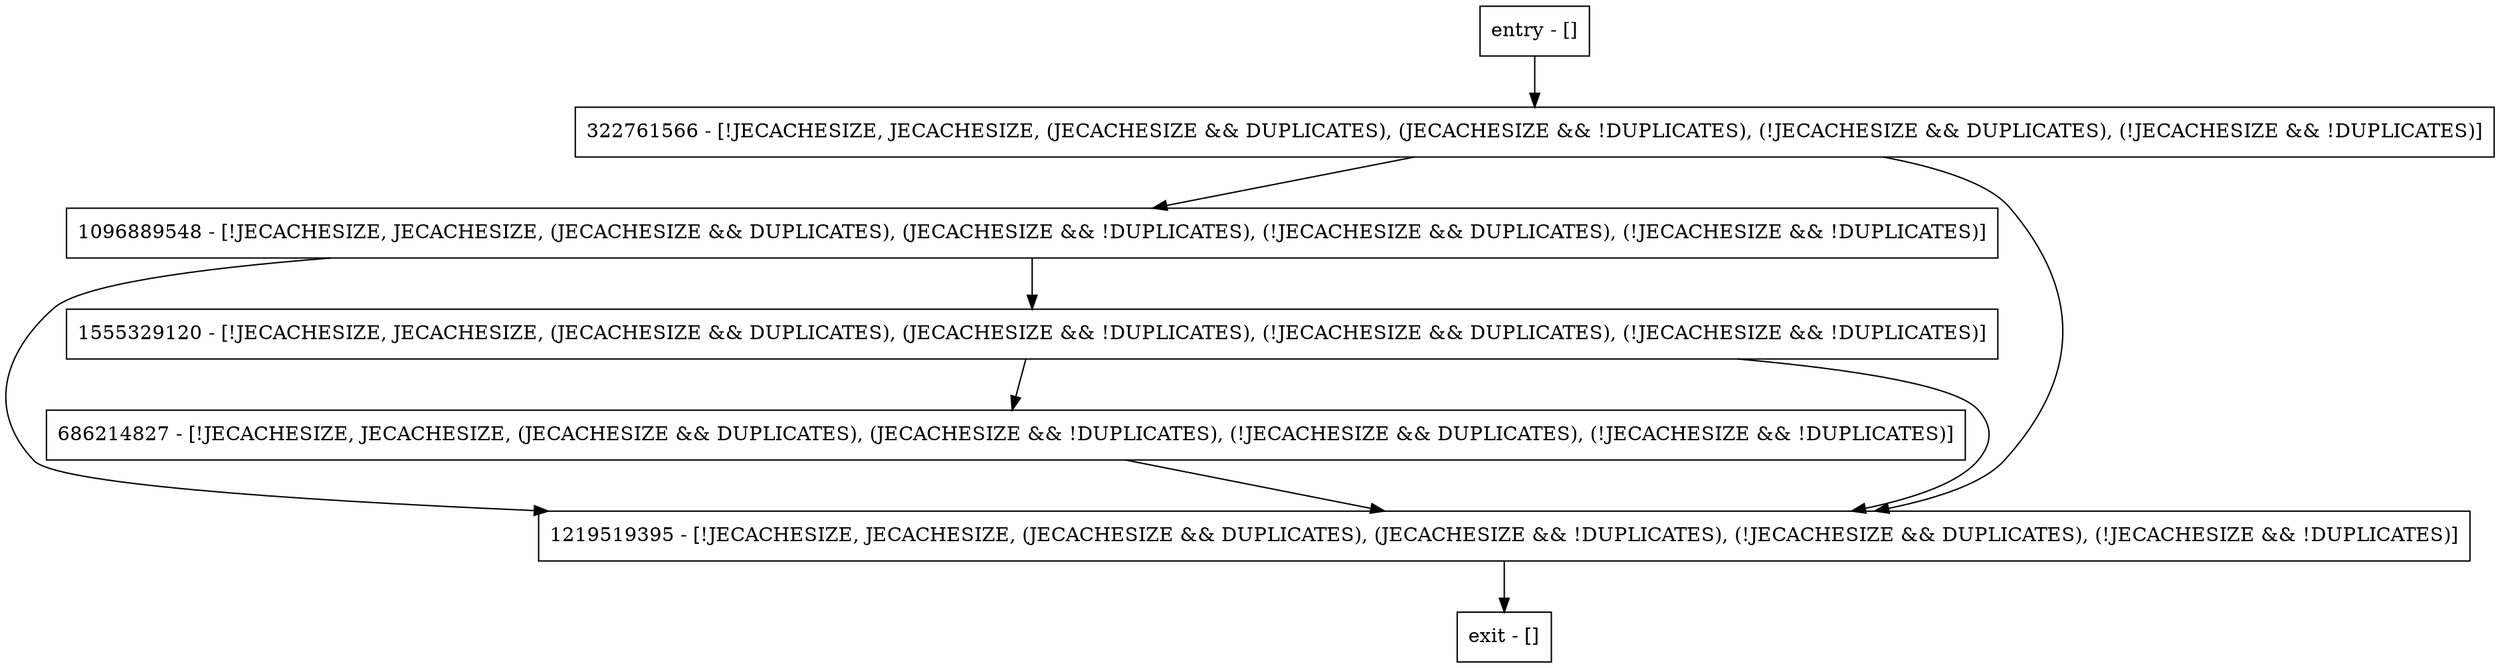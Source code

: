 digraph checkUpdatesAllowed {
node [shape=record];
entry [label="entry - []"];
exit [label="exit - []"];
686214827 [label="686214827 - [!JECACHESIZE, JECACHESIZE, (JECACHESIZE && DUPLICATES), (JECACHESIZE && !DUPLICATES), (!JECACHESIZE && DUPLICATES), (!JECACHESIZE && !DUPLICATES)]"];
322761566 [label="322761566 - [!JECACHESIZE, JECACHESIZE, (JECACHESIZE && DUPLICATES), (JECACHESIZE && !DUPLICATES), (!JECACHESIZE && DUPLICATES), (!JECACHESIZE && !DUPLICATES)]"];
1096889548 [label="1096889548 - [!JECACHESIZE, JECACHESIZE, (JECACHESIZE && DUPLICATES), (JECACHESIZE && !DUPLICATES), (!JECACHESIZE && DUPLICATES), (!JECACHESIZE && !DUPLICATES)]"];
1219519395 [label="1219519395 - [!JECACHESIZE, JECACHESIZE, (JECACHESIZE && DUPLICATES), (JECACHESIZE && !DUPLICATES), (!JECACHESIZE && DUPLICATES), (!JECACHESIZE && !DUPLICATES)]"];
1555329120 [label="1555329120 - [!JECACHESIZE, JECACHESIZE, (JECACHESIZE && DUPLICATES), (JECACHESIZE && !DUPLICATES), (!JECACHESIZE && DUPLICATES), (!JECACHESIZE && !DUPLICATES)]"];
entry;
exit;
entry -> 322761566;
686214827 -> 1219519395;
322761566 -> 1096889548;
322761566 -> 1219519395;
1096889548 -> 1219519395;
1096889548 -> 1555329120;
1219519395 -> exit;
1555329120 -> 686214827;
1555329120 -> 1219519395;
}
